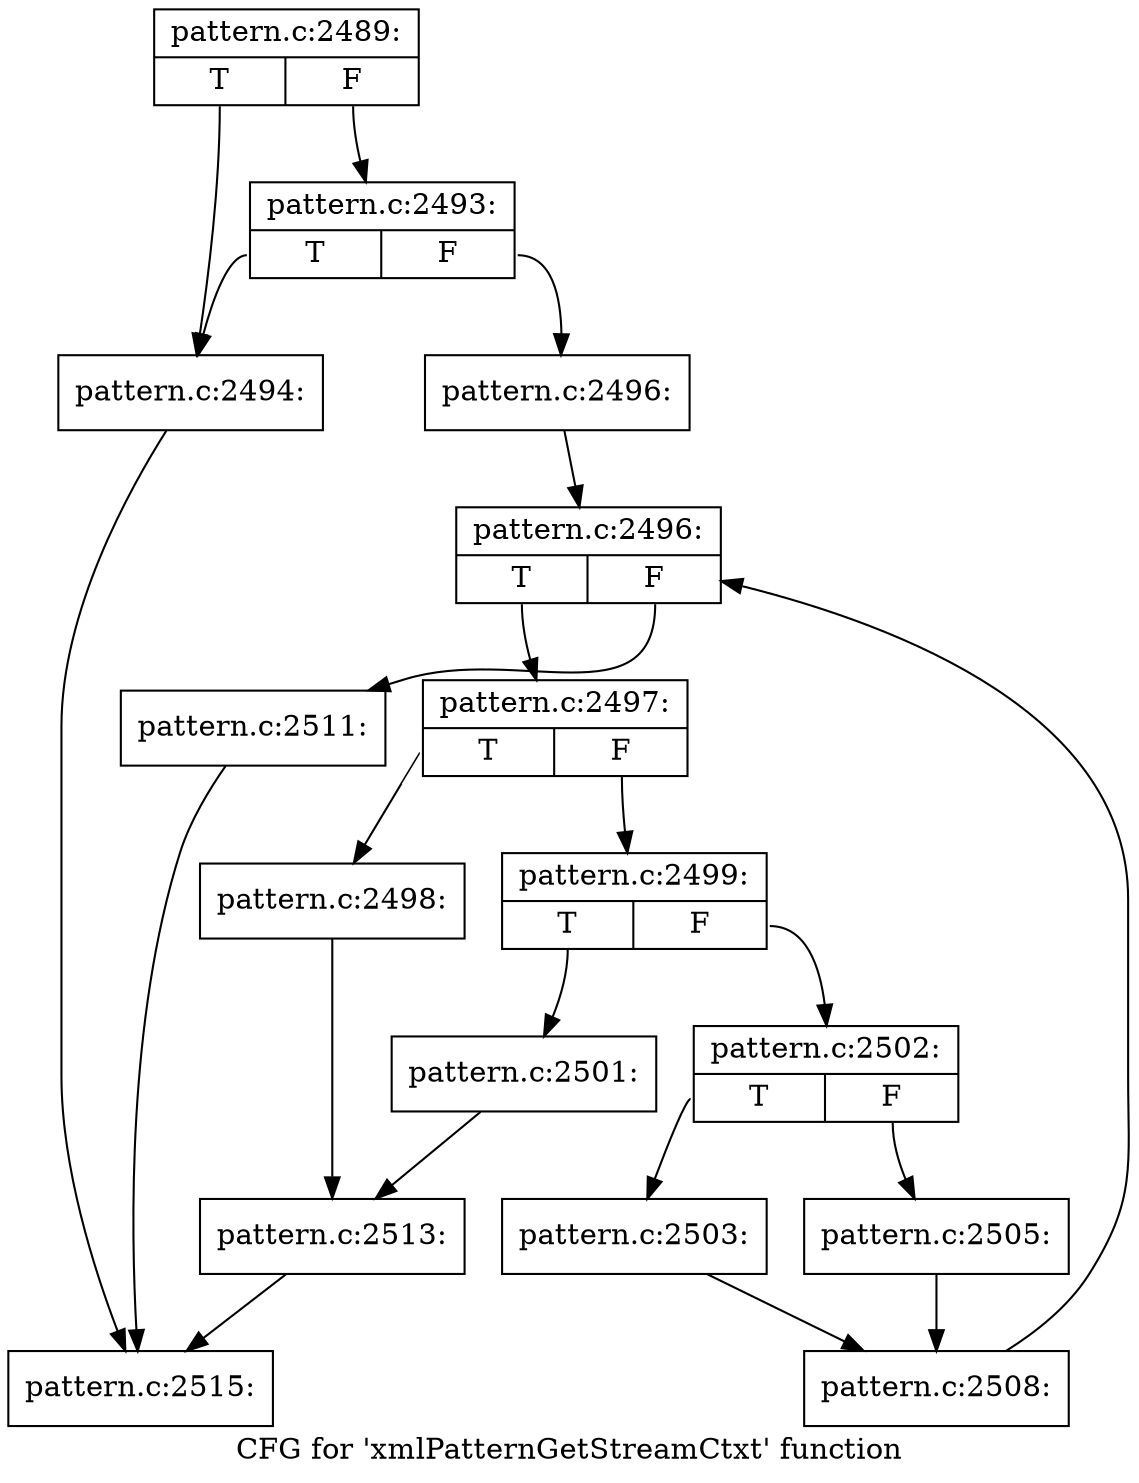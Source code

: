 digraph "CFG for 'xmlPatternGetStreamCtxt' function" {
	label="CFG for 'xmlPatternGetStreamCtxt' function";

	Node0x4642ad0 [shape=record,label="{pattern.c:2489:|{<s0>T|<s1>F}}"];
	Node0x4642ad0:s0 -> Node0x4647790;
	Node0x4642ad0:s1 -> Node0x4647830;
	Node0x4647830 [shape=record,label="{pattern.c:2493:|{<s0>T|<s1>F}}"];
	Node0x4647830:s0 -> Node0x4647790;
	Node0x4647830:s1 -> Node0x46477e0;
	Node0x4647790 [shape=record,label="{pattern.c:2494:}"];
	Node0x4647790 -> Node0x4646f40;
	Node0x46477e0 [shape=record,label="{pattern.c:2496:}"];
	Node0x46477e0 -> Node0x4633070;
	Node0x4633070 [shape=record,label="{pattern.c:2496:|{<s0>T|<s1>F}}"];
	Node0x4633070:s0 -> Node0x4633460;
	Node0x4633070:s1 -> Node0x4633290;
	Node0x4633460 [shape=record,label="{pattern.c:2497:|{<s0>T|<s1>F}}"];
	Node0x4633460:s0 -> Node0x4633620;
	Node0x4633460:s1 -> Node0x4633670;
	Node0x4633620 [shape=record,label="{pattern.c:2498:}"];
	Node0x4633620 -> Node0x46338b0;
	Node0x4633670 [shape=record,label="{pattern.c:2499:|{<s0>T|<s1>F}}"];
	Node0x4633670:s0 -> Node0x4634b50;
	Node0x4633670:s1 -> Node0x4634e80;
	Node0x4634b50 [shape=record,label="{pattern.c:2501:}"];
	Node0x4634b50 -> Node0x46338b0;
	Node0x4634e80 [shape=record,label="{pattern.c:2502:|{<s0>T|<s1>F}}"];
	Node0x4634e80:s0 -> Node0x464c130;
	Node0x4634e80:s1 -> Node0x464c1d0;
	Node0x464c130 [shape=record,label="{pattern.c:2503:}"];
	Node0x464c130 -> Node0x464c180;
	Node0x464c1d0 [shape=record,label="{pattern.c:2505:}"];
	Node0x464c1d0 -> Node0x464c180;
	Node0x464c180 [shape=record,label="{pattern.c:2508:}"];
	Node0x464c180 -> Node0x4633070;
	Node0x4633290 [shape=record,label="{pattern.c:2511:}"];
	Node0x4633290 -> Node0x4646f40;
	Node0x46338b0 [shape=record,label="{pattern.c:2513:}"];
	Node0x46338b0 -> Node0x4646f40;
	Node0x4646f40 [shape=record,label="{pattern.c:2515:}"];
}
